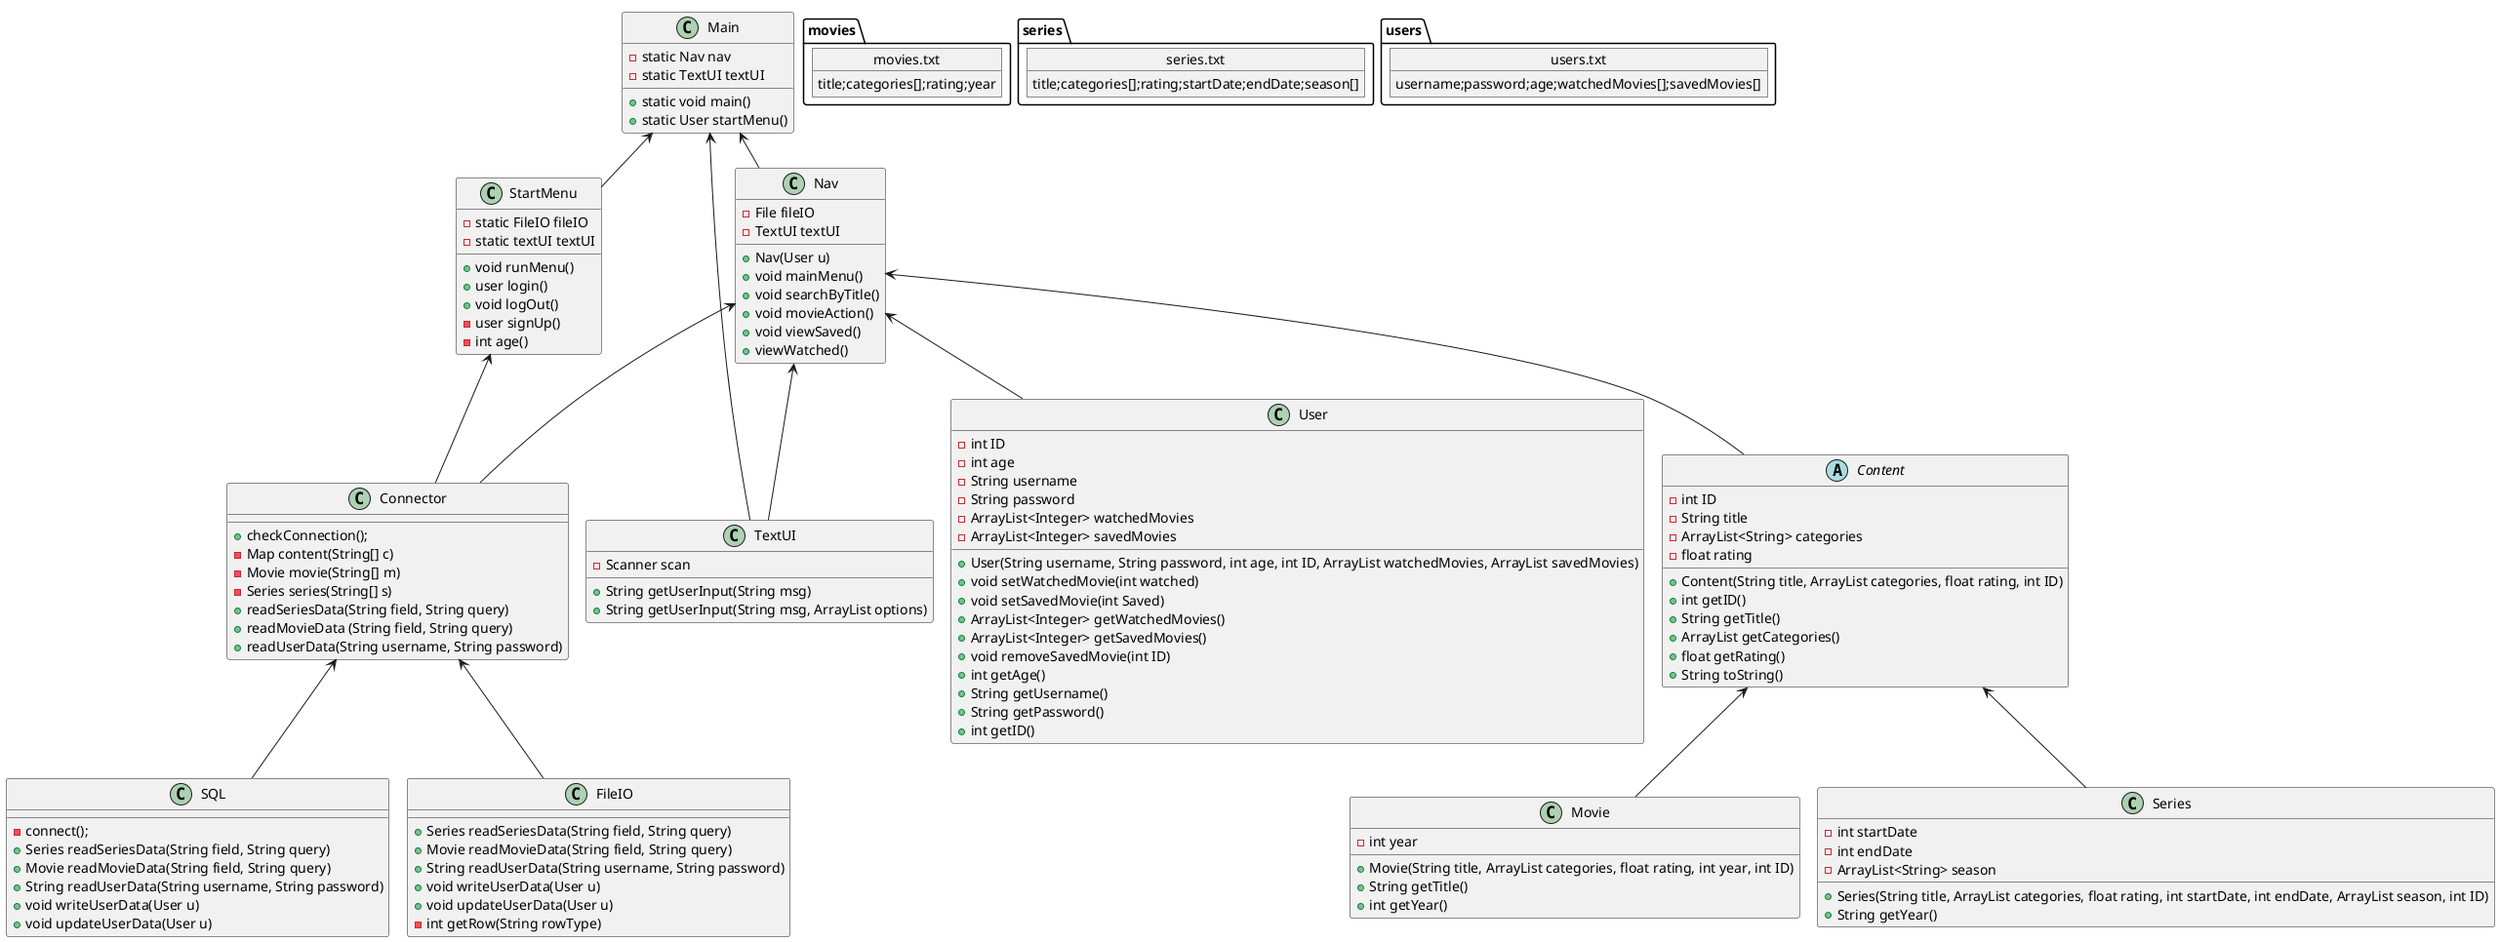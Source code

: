 @startuml
!pragma layout smetana
'https://plantuml.com/class-diagram

class Main{
- static Nav nav
- static TextUI textUI
+ static void main()
+ static User startMenu()

}



class StartMenu{
- static FileIO fileIO
- static textUI textUI
+ void runMenu()
+ user login()
+ void logOut()
- user signUp()
- int age()
}

class Nav {
- File fileIO
- TextUI textUI
+ Nav(User u)
+ void mainMenu()
+ void searchByTitle()
+ void movieAction()
+ void viewSaved()
+ viewWatched()
}
class Connector{
+ checkConnection();
- Map content(String[] c)
- Movie movie(String[] m)
- Series series(String[] s)
+readSeriesData(String field, String query)
+readMovieData (String field, String query)
+readUserData(String username, String password)
}


class SQL{
- connect();
+ Series readSeriesData(String field, String query)
+ Movie readMovieData(String field, String query)
+ String readUserData(String username, String password)
+ void writeUserData(User u)
+ void updateUserData(User u)
}


class FileIO {
+ Series readSeriesData(String field, String query)
+ Movie readMovieData(String field, String query)
+ String readUserData(String username, String password)
+ void writeUserData(User u)
+ void updateUserData(User u)
- int getRow(String rowType)
}

class TextUI {
- Scanner scan
+ String getUserInput(String msg)
+ String getUserInput(String msg, ArrayList options)
}

class User {
- int ID
- int age
- String username
- String password
- ArrayList<Integer> watchedMovies
- ArrayList<Integer> savedMovies
+ User(String username, String password, int age, int ID, ArrayList watchedMovies, ArrayList savedMovies)
+ void setWatchedMovie(int watched)
+ void setSavedMovie(int Saved)
+ ArrayList<Integer> getWatchedMovies()
+ ArrayList<Integer> getSavedMovies()
+ void removeSavedMovie(int ID)
+ int getAge()
+ String getUsername()
+ String getPassword()
+ int getID()
}

class Movie {
- int year
+ Movie(String title, ArrayList categories, float rating, int year, int ID)
+ String getTitle()
+ int getYear()
}

class Series {
- int startDate
- int endDate
- ArrayList<String> season
+ Series(String title, ArrayList categories, float rating, int startDate, int endDate, ArrayList season, int ID)
+ String getYear()
}

abstract Content {
- int ID
- String title
- ArrayList<String> categories
- float rating
+ Content(String title, ArrayList categories, float rating, int ID)
+ int getID()
+ String getTitle()
+ ArrayList getCategories()
+ float getRating()
+ String toString()
}


Main <-- StartMenu
StartMenu <-- Connector

Main <-- Nav
Nav <-- Connector
Connector <-- SQL
Connector <-- FileIO
Main <-- TextUI
Nav <-- User
Nav <-- Content
Nav <-- TextUI
Content <-- Movie
Content <-- Series

object movies.txt {
title;categories[];rating;year
}

object series.txt {
title;categories[];rating;startDate;endDate;season[]
}
object users.txt {
username;password;age;watchedMovies[];savedMovies[]
}

@enduml